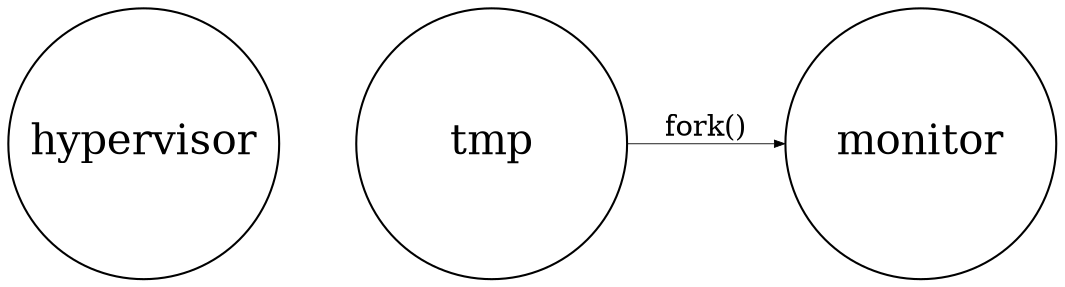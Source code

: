 digraph step {
    rankdir="LR";
    ranksep=0.5;

    node[fontsize=20, shape=circle, width=1.8];
    edge[penwidth=0.4, arrowsize=0.5];

    "hypervisor";
    "tmp";

    "hypervisor" -> "tmp" [style=invis];
    "tmp" -> "monitor" [label="fork()"];
    
}
